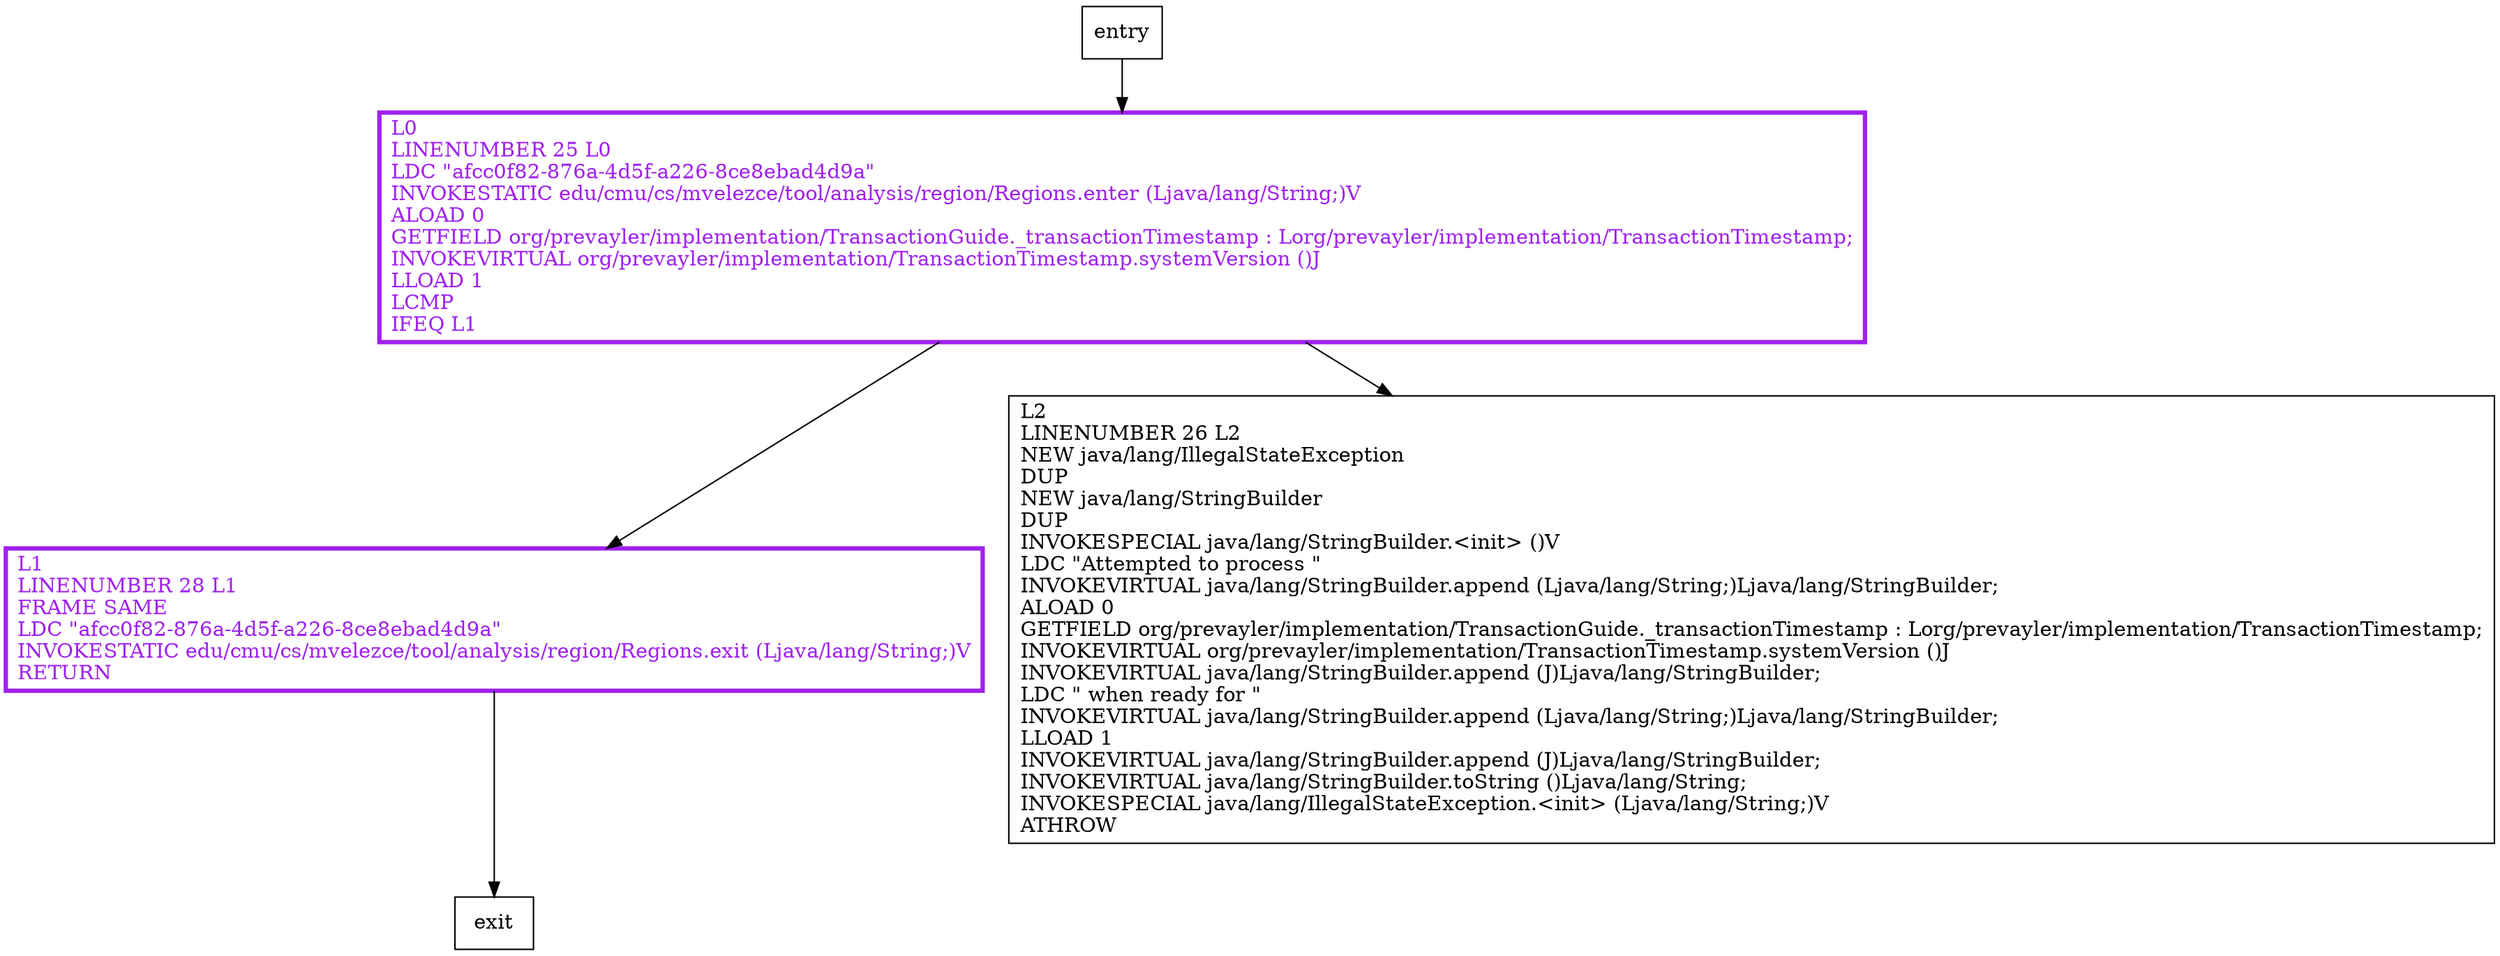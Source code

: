 digraph checkSystemVersion {
node [shape=record];
203279801 [label="L1\lLINENUMBER 28 L1\lFRAME SAME\lLDC \"afcc0f82-876a-4d5f-a226-8ce8ebad4d9a\"\lINVOKESTATIC edu/cmu/cs/mvelezce/tool/analysis/region/Regions.exit (Ljava/lang/String;)V\lRETURN\l"];
617394573 [label="L0\lLINENUMBER 25 L0\lLDC \"afcc0f82-876a-4d5f-a226-8ce8ebad4d9a\"\lINVOKESTATIC edu/cmu/cs/mvelezce/tool/analysis/region/Regions.enter (Ljava/lang/String;)V\lALOAD 0\lGETFIELD org/prevayler/implementation/TransactionGuide._transactionTimestamp : Lorg/prevayler/implementation/TransactionTimestamp;\lINVOKEVIRTUAL org/prevayler/implementation/TransactionTimestamp.systemVersion ()J\lLLOAD 1\lLCMP\lIFEQ L1\l"];
257761496 [label="L2\lLINENUMBER 26 L2\lNEW java/lang/IllegalStateException\lDUP\lNEW java/lang/StringBuilder\lDUP\lINVOKESPECIAL java/lang/StringBuilder.\<init\> ()V\lLDC \"Attempted to process \"\lINVOKEVIRTUAL java/lang/StringBuilder.append (Ljava/lang/String;)Ljava/lang/StringBuilder;\lALOAD 0\lGETFIELD org/prevayler/implementation/TransactionGuide._transactionTimestamp : Lorg/prevayler/implementation/TransactionTimestamp;\lINVOKEVIRTUAL org/prevayler/implementation/TransactionTimestamp.systemVersion ()J\lINVOKEVIRTUAL java/lang/StringBuilder.append (J)Ljava/lang/StringBuilder;\lLDC \" when ready for \"\lINVOKEVIRTUAL java/lang/StringBuilder.append (Ljava/lang/String;)Ljava/lang/StringBuilder;\lLLOAD 1\lINVOKEVIRTUAL java/lang/StringBuilder.append (J)Ljava/lang/StringBuilder;\lINVOKEVIRTUAL java/lang/StringBuilder.toString ()Ljava/lang/String;\lINVOKESPECIAL java/lang/IllegalStateException.\<init\> (Ljava/lang/String;)V\lATHROW\l"];
entry;
exit;
entry -> 617394573;
203279801 -> exit;
617394573 -> 203279801;
617394573 -> 257761496;
203279801[fontcolor="purple", penwidth=3, color="purple"];
617394573[fontcolor="purple", penwidth=3, color="purple"];
}
